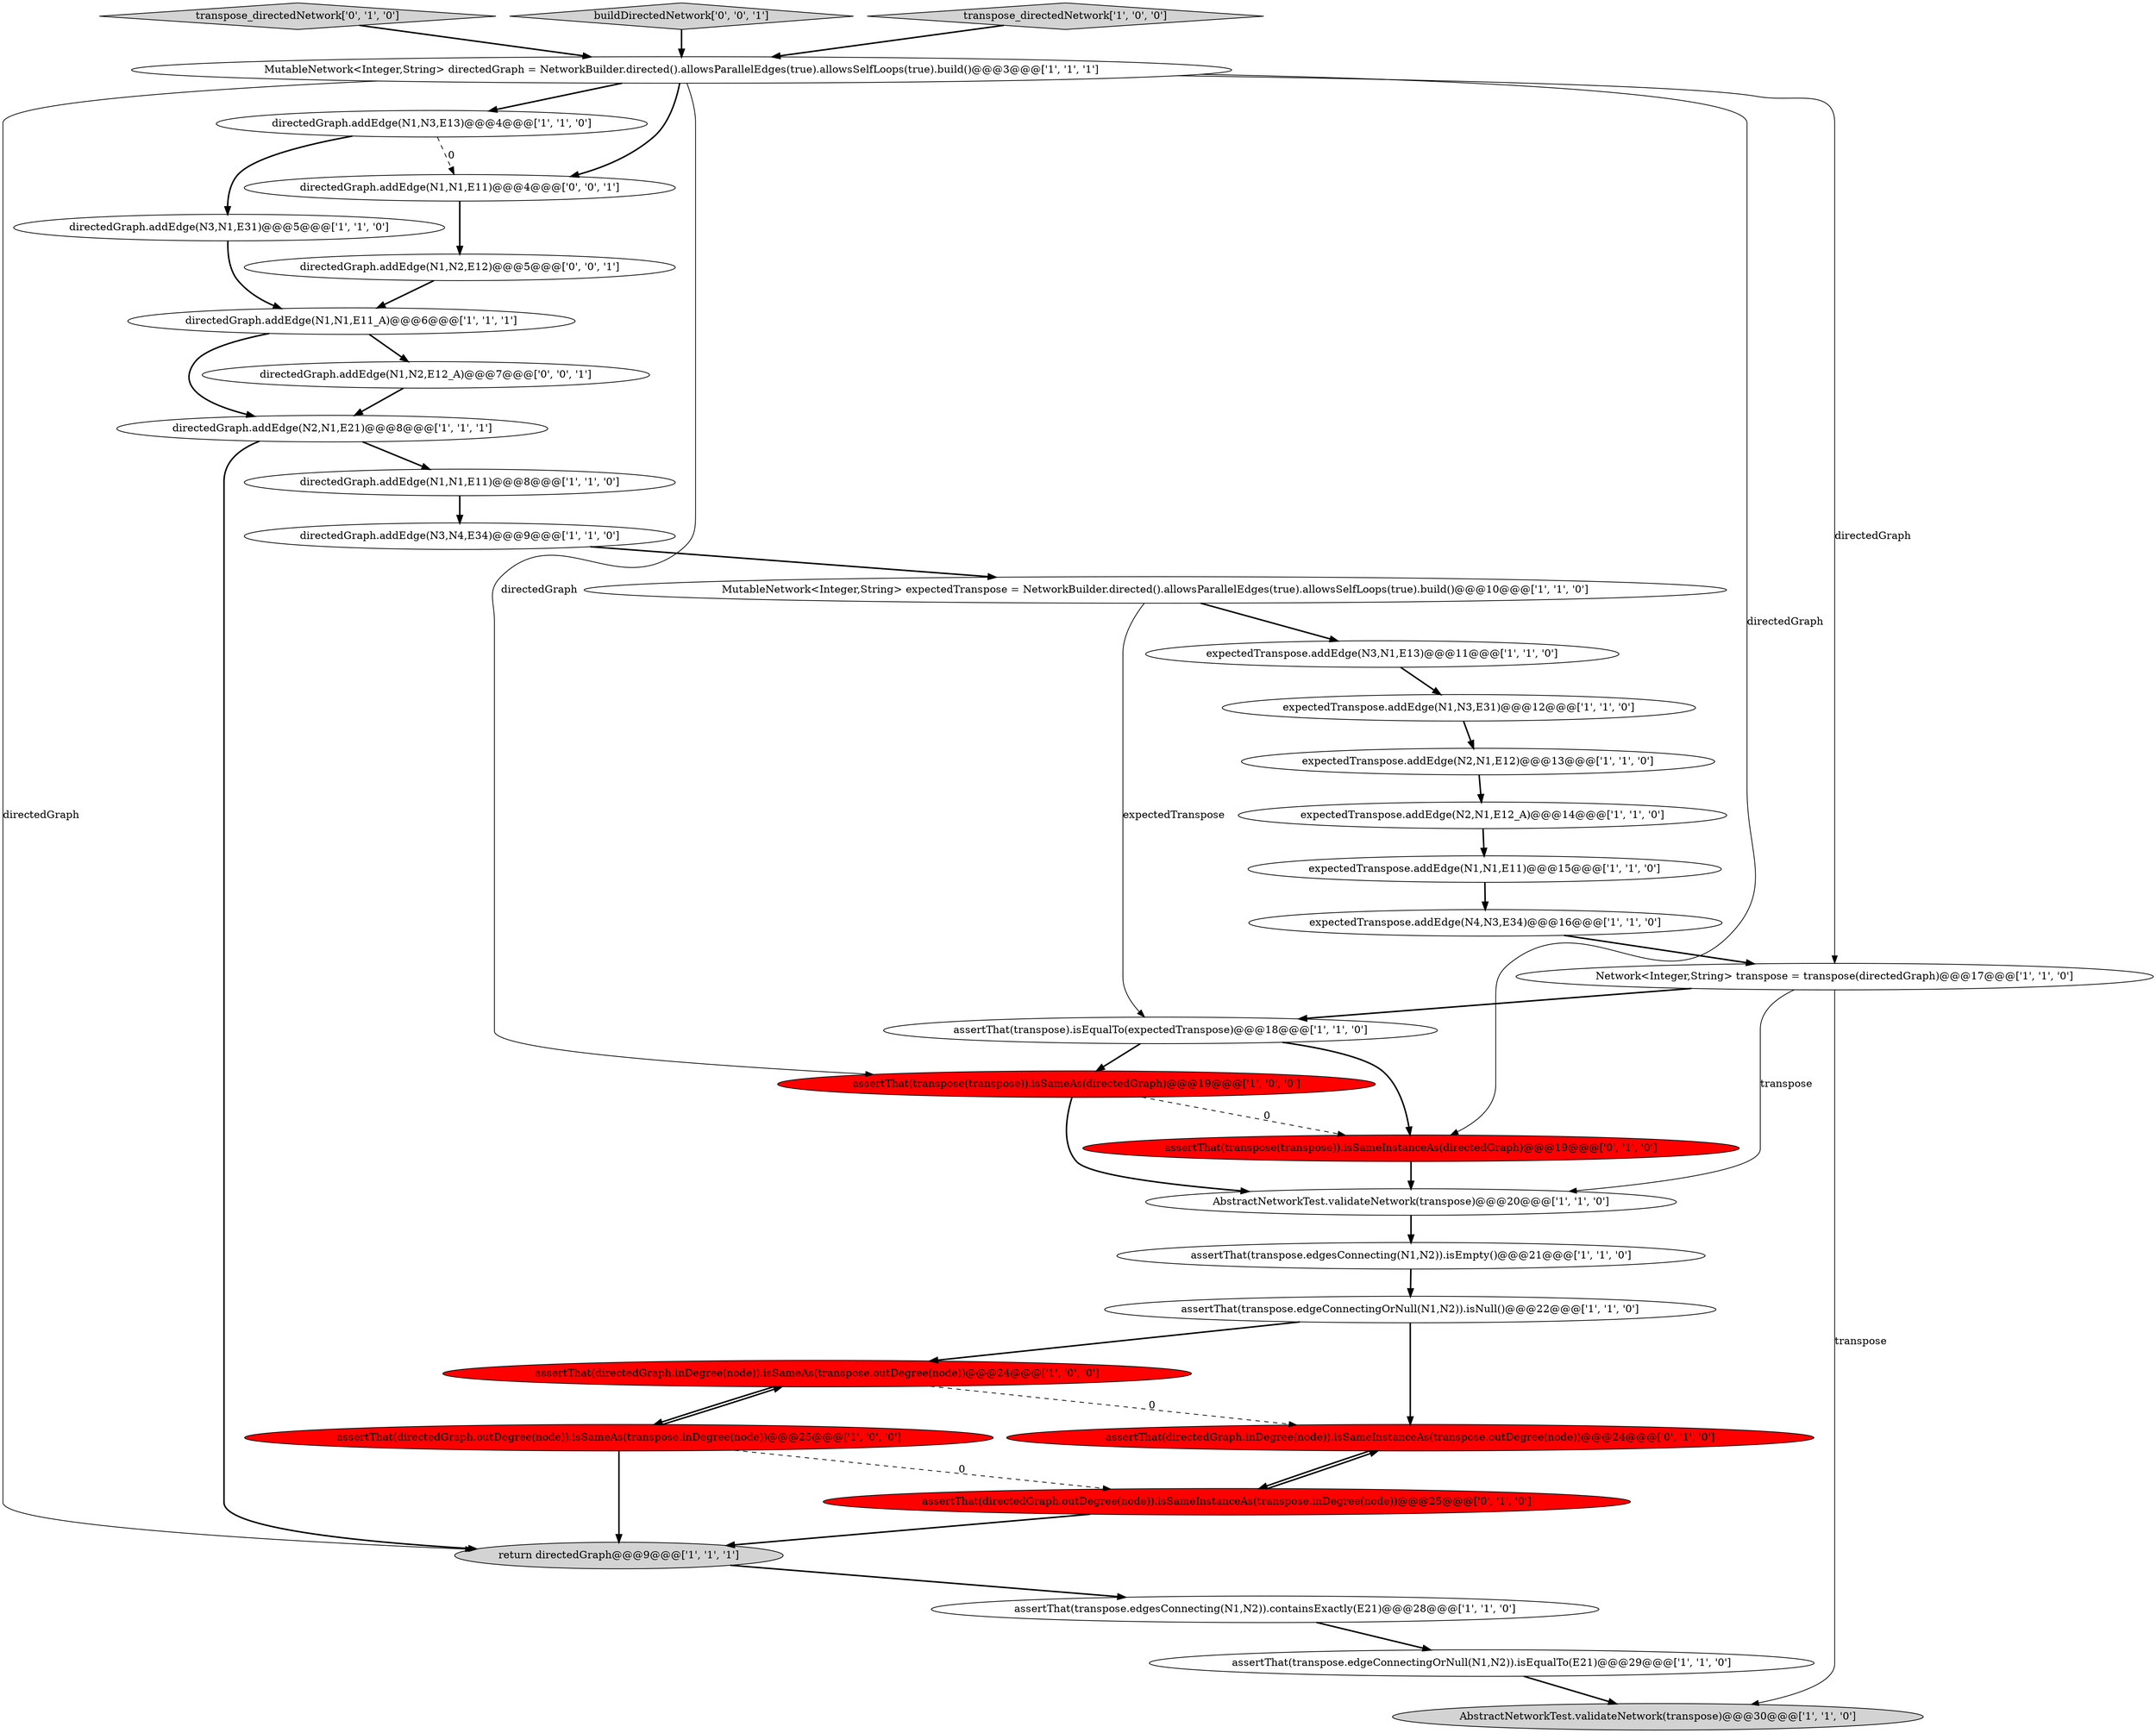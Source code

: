 digraph {
19 [style = filled, label = "directedGraph.addEdge(N3,N4,E34)@@@9@@@['1', '1', '0']", fillcolor = white, shape = ellipse image = "AAA0AAABBB1BBB"];
4 [style = filled, label = "expectedTranspose.addEdge(N4,N3,E34)@@@16@@@['1', '1', '0']", fillcolor = white, shape = ellipse image = "AAA0AAABBB1BBB"];
2 [style = filled, label = "expectedTranspose.addEdge(N2,N1,E12)@@@13@@@['1', '1', '0']", fillcolor = white, shape = ellipse image = "AAA0AAABBB1BBB"];
20 [style = filled, label = "assertThat(transpose.edgesConnecting(N1,N2)).isEmpty()@@@21@@@['1', '1', '0']", fillcolor = white, shape = ellipse image = "AAA0AAABBB1BBB"];
5 [style = filled, label = "assertThat(transpose).isEqualTo(expectedTranspose)@@@18@@@['1', '1', '0']", fillcolor = white, shape = ellipse image = "AAA0AAABBB1BBB"];
24 [style = filled, label = "Network<Integer,String> transpose = transpose(directedGraph)@@@17@@@['1', '1', '0']", fillcolor = white, shape = ellipse image = "AAA0AAABBB1BBB"];
29 [style = filled, label = "assertThat(transpose(transpose)).isSameInstanceAs(directedGraph)@@@19@@@['0', '1', '0']", fillcolor = red, shape = ellipse image = "AAA1AAABBB2BBB"];
23 [style = filled, label = "expectedTranspose.addEdge(N1,N3,E31)@@@12@@@['1', '1', '0']", fillcolor = white, shape = ellipse image = "AAA0AAABBB1BBB"];
27 [style = filled, label = "transpose_directedNetwork['0', '1', '0']", fillcolor = lightgray, shape = diamond image = "AAA0AAABBB2BBB"];
28 [style = filled, label = "assertThat(directedGraph.inDegree(node)).isSameInstanceAs(transpose.outDegree(node))@@@24@@@['0', '1', '0']", fillcolor = red, shape = ellipse image = "AAA1AAABBB2BBB"];
33 [style = filled, label = "directedGraph.addEdge(N1,N2,E12)@@@5@@@['0', '0', '1']", fillcolor = white, shape = ellipse image = "AAA0AAABBB3BBB"];
14 [style = filled, label = "return directedGraph@@@9@@@['1', '1', '1']", fillcolor = lightgray, shape = ellipse image = "AAA0AAABBB1BBB"];
22 [style = filled, label = "directedGraph.addEdge(N1,N3,E13)@@@4@@@['1', '1', '0']", fillcolor = white, shape = ellipse image = "AAA0AAABBB1BBB"];
17 [style = filled, label = "MutableNetwork<Integer,String> expectedTranspose = NetworkBuilder.directed().allowsParallelEdges(true).allowsSelfLoops(true).build()@@@10@@@['1', '1', '0']", fillcolor = white, shape = ellipse image = "AAA0AAABBB1BBB"];
26 [style = filled, label = "expectedTranspose.addEdge(N1,N1,E11)@@@15@@@['1', '1', '0']", fillcolor = white, shape = ellipse image = "AAA0AAABBB1BBB"];
32 [style = filled, label = "buildDirectedNetwork['0', '0', '1']", fillcolor = lightgray, shape = diamond image = "AAA0AAABBB3BBB"];
16 [style = filled, label = "assertThat(directedGraph.inDegree(node)).isSameAs(transpose.outDegree(node))@@@24@@@['1', '0', '0']", fillcolor = red, shape = ellipse image = "AAA1AAABBB1BBB"];
12 [style = filled, label = "directedGraph.addEdge(N3,N1,E31)@@@5@@@['1', '1', '0']", fillcolor = white, shape = ellipse image = "AAA0AAABBB1BBB"];
0 [style = filled, label = "directedGraph.addEdge(N1,N1,E11)@@@8@@@['1', '1', '0']", fillcolor = white, shape = ellipse image = "AAA0AAABBB1BBB"];
21 [style = filled, label = "AbstractNetworkTest.validateNetwork(transpose)@@@30@@@['1', '1', '0']", fillcolor = lightgray, shape = ellipse image = "AAA0AAABBB1BBB"];
30 [style = filled, label = "assertThat(directedGraph.outDegree(node)).isSameInstanceAs(transpose.inDegree(node))@@@25@@@['0', '1', '0']", fillcolor = red, shape = ellipse image = "AAA1AAABBB2BBB"];
13 [style = filled, label = "assertThat(transpose.edgeConnectingOrNull(N1,N2)).isNull()@@@22@@@['1', '1', '0']", fillcolor = white, shape = ellipse image = "AAA0AAABBB1BBB"];
3 [style = filled, label = "assertThat(transpose.edgeConnectingOrNull(N1,N2)).isEqualTo(E21)@@@29@@@['1', '1', '0']", fillcolor = white, shape = ellipse image = "AAA0AAABBB1BBB"];
9 [style = filled, label = "assertThat(transpose.edgesConnecting(N1,N2)).containsExactly(E21)@@@28@@@['1', '1', '0']", fillcolor = white, shape = ellipse image = "AAA0AAABBB1BBB"];
15 [style = filled, label = "transpose_directedNetwork['1', '0', '0']", fillcolor = lightgray, shape = diamond image = "AAA0AAABBB1BBB"];
11 [style = filled, label = "directedGraph.addEdge(N2,N1,E21)@@@8@@@['1', '1', '1']", fillcolor = white, shape = ellipse image = "AAA0AAABBB1BBB"];
25 [style = filled, label = "MutableNetwork<Integer,String> directedGraph = NetworkBuilder.directed().allowsParallelEdges(true).allowsSelfLoops(true).build()@@@3@@@['1', '1', '1']", fillcolor = white, shape = ellipse image = "AAA0AAABBB1BBB"];
18 [style = filled, label = "AbstractNetworkTest.validateNetwork(transpose)@@@20@@@['1', '1', '0']", fillcolor = white, shape = ellipse image = "AAA0AAABBB1BBB"];
1 [style = filled, label = "assertThat(directedGraph.outDegree(node)).isSameAs(transpose.inDegree(node))@@@25@@@['1', '0', '0']", fillcolor = red, shape = ellipse image = "AAA1AAABBB1BBB"];
31 [style = filled, label = "directedGraph.addEdge(N1,N1,E11)@@@4@@@['0', '0', '1']", fillcolor = white, shape = ellipse image = "AAA0AAABBB3BBB"];
6 [style = filled, label = "expectedTranspose.addEdge(N3,N1,E13)@@@11@@@['1', '1', '0']", fillcolor = white, shape = ellipse image = "AAA0AAABBB1BBB"];
7 [style = filled, label = "assertThat(transpose(transpose)).isSameAs(directedGraph)@@@19@@@['1', '0', '0']", fillcolor = red, shape = ellipse image = "AAA1AAABBB1BBB"];
34 [style = filled, label = "directedGraph.addEdge(N1,N2,E12_A)@@@7@@@['0', '0', '1']", fillcolor = white, shape = ellipse image = "AAA0AAABBB3BBB"];
8 [style = filled, label = "directedGraph.addEdge(N1,N1,E11_A)@@@6@@@['1', '1', '1']", fillcolor = white, shape = ellipse image = "AAA0AAABBB1BBB"];
10 [style = filled, label = "expectedTranspose.addEdge(N2,N1,E12_A)@@@14@@@['1', '1', '0']", fillcolor = white, shape = ellipse image = "AAA0AAABBB1BBB"];
5->29 [style = bold, label=""];
8->34 [style = bold, label=""];
4->24 [style = bold, label=""];
20->13 [style = bold, label=""];
25->29 [style = solid, label="directedGraph"];
25->22 [style = bold, label=""];
28->30 [style = bold, label=""];
17->6 [style = bold, label=""];
11->14 [style = bold, label=""];
0->19 [style = bold, label=""];
15->25 [style = bold, label=""];
6->23 [style = bold, label=""];
1->30 [style = dashed, label="0"];
25->24 [style = solid, label="directedGraph"];
10->26 [style = bold, label=""];
24->18 [style = solid, label="transpose"];
19->17 [style = bold, label=""];
25->14 [style = solid, label="directedGraph"];
2->10 [style = bold, label=""];
26->4 [style = bold, label=""];
13->16 [style = bold, label=""];
34->11 [style = bold, label=""];
24->5 [style = bold, label=""];
29->18 [style = bold, label=""];
25->31 [style = bold, label=""];
25->7 [style = solid, label="directedGraph"];
18->20 [style = bold, label=""];
11->0 [style = bold, label=""];
30->28 [style = bold, label=""];
16->1 [style = bold, label=""];
1->16 [style = bold, label=""];
12->8 [style = bold, label=""];
22->12 [style = bold, label=""];
31->33 [style = bold, label=""];
24->21 [style = solid, label="transpose"];
17->5 [style = solid, label="expectedTranspose"];
32->25 [style = bold, label=""];
7->18 [style = bold, label=""];
9->3 [style = bold, label=""];
5->7 [style = bold, label=""];
3->21 [style = bold, label=""];
14->9 [style = bold, label=""];
1->14 [style = bold, label=""];
30->14 [style = bold, label=""];
7->29 [style = dashed, label="0"];
23->2 [style = bold, label=""];
16->28 [style = dashed, label="0"];
8->11 [style = bold, label=""];
33->8 [style = bold, label=""];
27->25 [style = bold, label=""];
22->31 [style = dashed, label="0"];
13->28 [style = bold, label=""];
}
